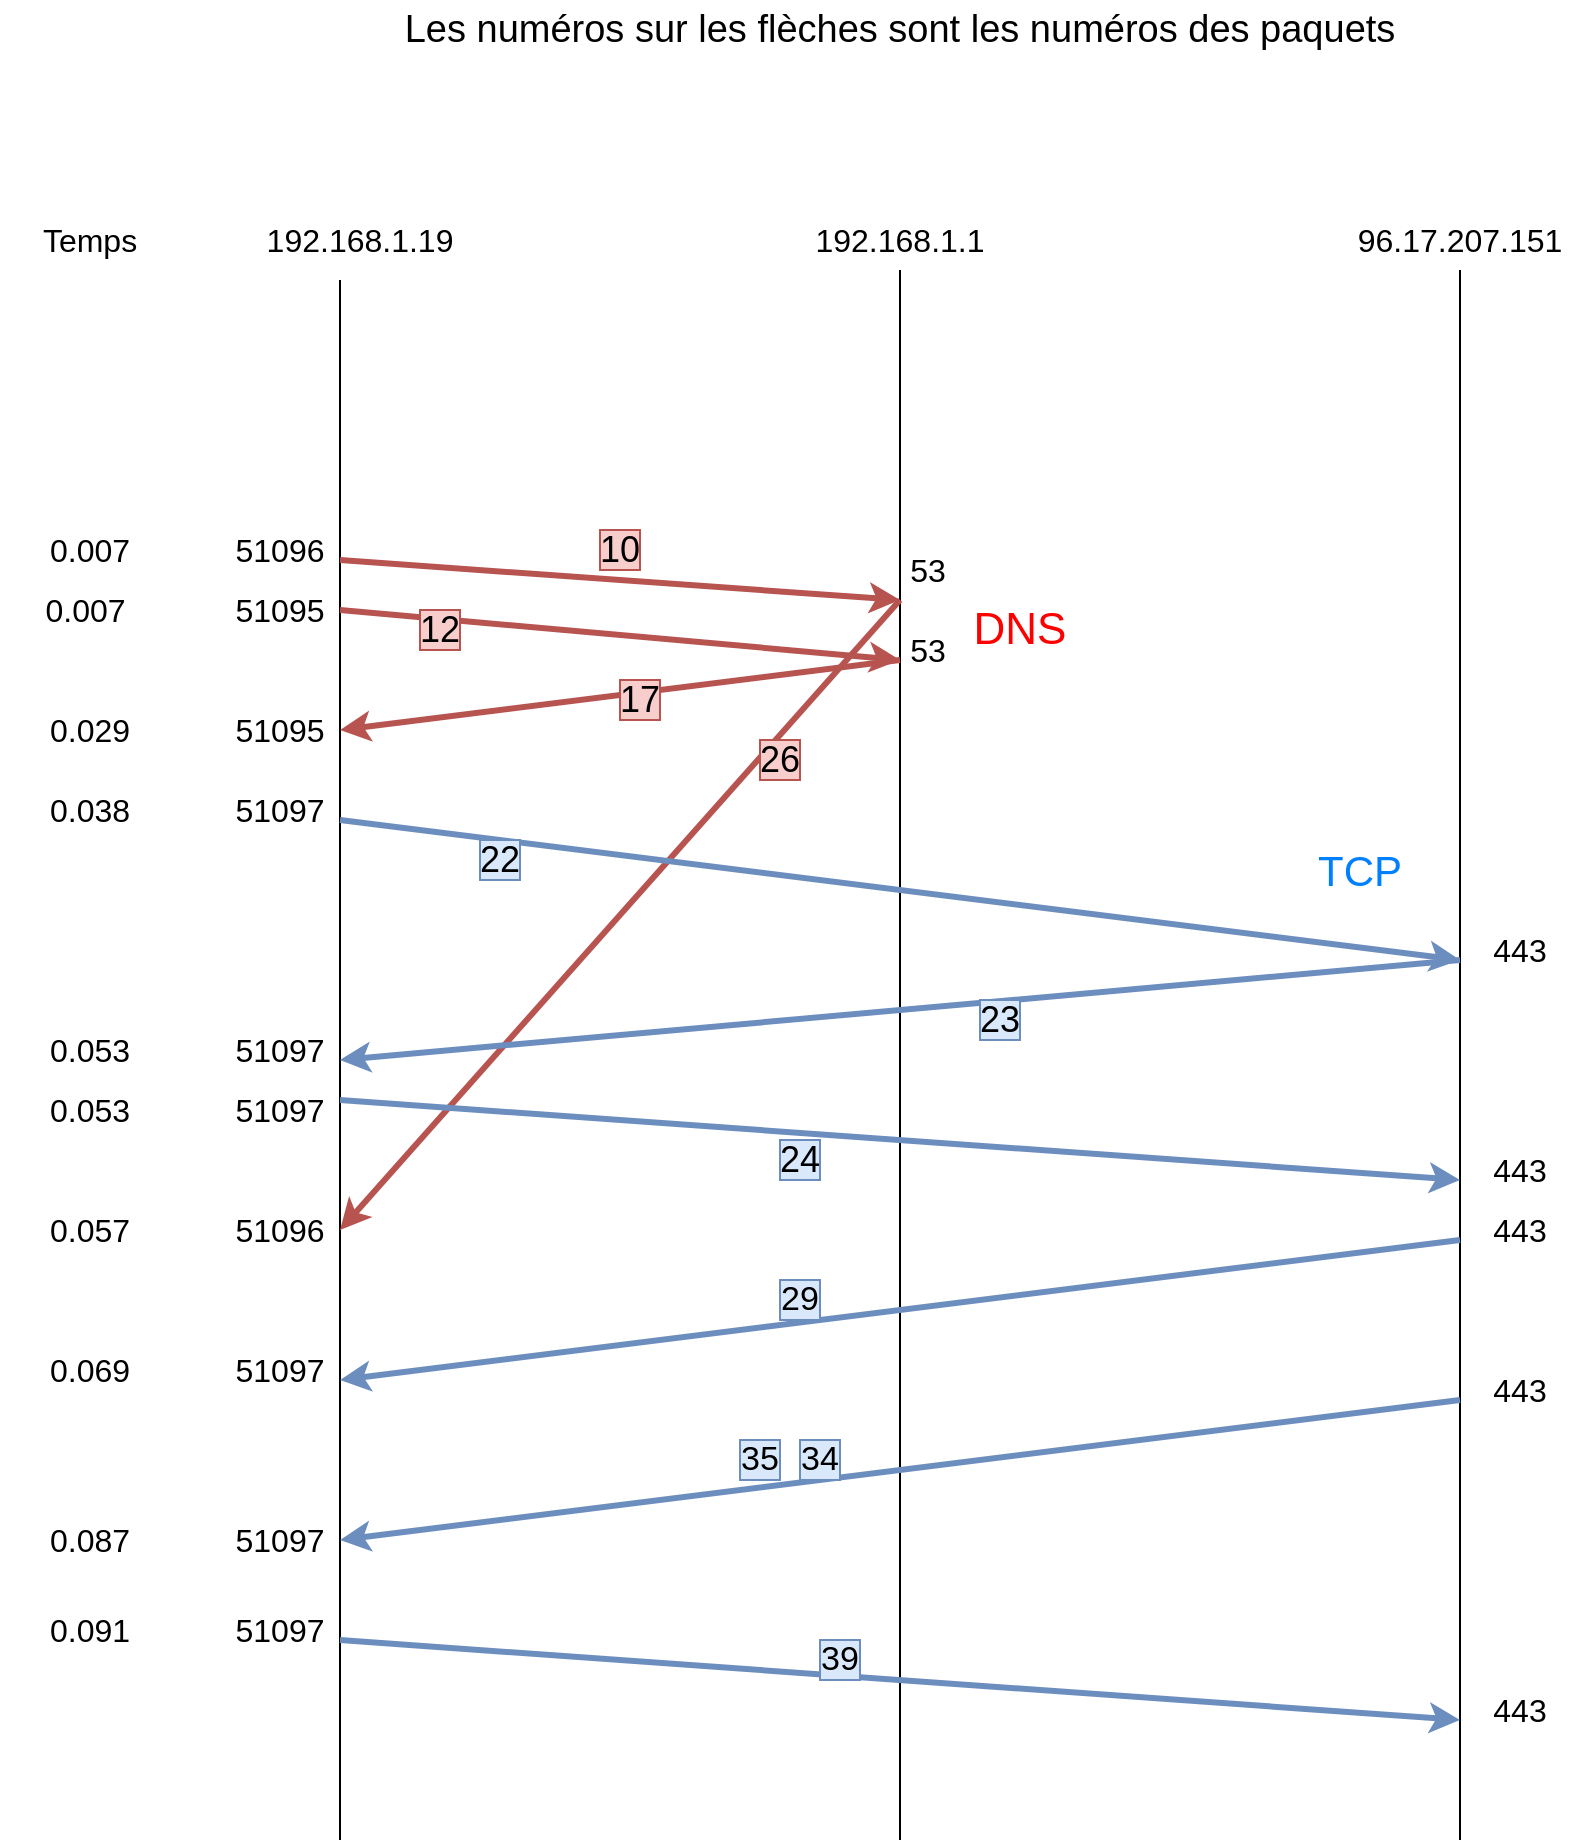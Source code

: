 <mxfile version="21.2.7" type="github">
  <diagram name="Page-1" id="WJexi-hbhl3dmOBr19gn">
    <mxGraphModel dx="1621" dy="1678" grid="1" gridSize="10" guides="1" tooltips="1" connect="1" arrows="1" fold="1" page="1" pageScale="1" pageWidth="827" pageHeight="1169" math="0" shadow="0">
      <root>
        <mxCell id="0" />
        <mxCell id="1" parent="0" />
        <mxCell id="n1U7F6p-wiJEakVieZvQ-1" value="" style="endArrow=none;html=1;rounded=0;" parent="1" edge="1">
          <mxGeometry width="50" height="50" relative="1" as="geometry">
            <mxPoint x="120" y="720" as="sourcePoint" />
            <mxPoint x="120" y="-60" as="targetPoint" />
          </mxGeometry>
        </mxCell>
        <mxCell id="n1U7F6p-wiJEakVieZvQ-2" value="" style="endArrow=none;html=1;rounded=0;entryX=0.5;entryY=1;entryDx=0;entryDy=0;" parent="1" target="n1U7F6p-wiJEakVieZvQ-6" edge="1">
          <mxGeometry width="50" height="50" relative="1" as="geometry">
            <mxPoint x="400" y="720" as="sourcePoint" />
            <mxPoint x="399" y="-50" as="targetPoint" />
          </mxGeometry>
        </mxCell>
        <mxCell id="n1U7F6p-wiJEakVieZvQ-3" value="" style="endArrow=none;html=1;rounded=0;entryX=0.5;entryY=1;entryDx=0;entryDy=0;" parent="1" target="n1U7F6p-wiJEakVieZvQ-7" edge="1">
          <mxGeometry width="50" height="50" relative="1" as="geometry">
            <mxPoint x="680" y="720" as="sourcePoint" />
            <mxPoint x="680" y="-50" as="targetPoint" />
          </mxGeometry>
        </mxCell>
        <mxCell id="n1U7F6p-wiJEakVieZvQ-4" value="&lt;font style=&quot;font-size: 16px;&quot;&gt;Temps&lt;/font&gt;" style="text;strokeColor=none;align=center;fillColor=none;html=1;verticalAlign=middle;whiteSpace=wrap;rounded=0;strokeWidth=3;" parent="1" vertex="1">
          <mxGeometry x="-50" y="-105" width="90" height="50" as="geometry" />
        </mxCell>
        <mxCell id="n1U7F6p-wiJEakVieZvQ-5" value="&lt;font style=&quot;font-size: 16px;&quot;&gt;192.168.1.19&lt;/font&gt;" style="text;strokeColor=none;align=center;fillColor=none;html=1;verticalAlign=middle;whiteSpace=wrap;rounded=0;" parent="1" vertex="1">
          <mxGeometry x="100" y="-90" width="60" height="20" as="geometry" />
        </mxCell>
        <mxCell id="n1U7F6p-wiJEakVieZvQ-6" value="&lt;font style=&quot;font-size: 16px;&quot;&gt;192.168.1.1&lt;/font&gt;" style="text;strokeColor=none;align=center;fillColor=none;html=1;verticalAlign=middle;whiteSpace=wrap;rounded=0;" parent="1" vertex="1">
          <mxGeometry x="370" y="-95" width="60" height="30" as="geometry" />
        </mxCell>
        <mxCell id="n1U7F6p-wiJEakVieZvQ-7" value="&lt;font style=&quot;font-size: 16px;&quot;&gt;96.17.207.151&lt;/font&gt;" style="text;strokeColor=none;align=center;fillColor=none;html=1;verticalAlign=middle;whiteSpace=wrap;rounded=0;" parent="1" vertex="1">
          <mxGeometry x="650" y="-95" width="60" height="30" as="geometry" />
        </mxCell>
        <mxCell id="n1U7F6p-wiJEakVieZvQ-8" value="" style="endArrow=classic;html=1;fillColor=#f8cecc;strokeColor=#b85450;rounded=0;strokeWidth=3;" parent="1" edge="1">
          <mxGeometry width="50" height="50" relative="1" as="geometry">
            <mxPoint x="120" y="80" as="sourcePoint" />
            <mxPoint x="400" y="100" as="targetPoint" />
          </mxGeometry>
        </mxCell>
        <mxCell id="n1U7F6p-wiJEakVieZvQ-9" value="&lt;font style=&quot;font-size: 16px;&quot;&gt;51096&lt;/font&gt;" style="text;strokeColor=none;align=center;fillColor=none;html=1;verticalAlign=middle;whiteSpace=wrap;rounded=0;" parent="1" vertex="1">
          <mxGeometry x="60" y="60" width="60" height="30" as="geometry" />
        </mxCell>
        <mxCell id="n1U7F6p-wiJEakVieZvQ-10" value="&lt;font style=&quot;font-size: 16px;&quot;&gt;53&lt;/font&gt;" style="text;strokeColor=none;align=center;fillColor=none;html=1;verticalAlign=middle;whiteSpace=wrap;rounded=0;" parent="1" vertex="1">
          <mxGeometry x="384" y="70" width="60" height="30" as="geometry" />
        </mxCell>
        <mxCell id="n1U7F6p-wiJEakVieZvQ-11" value="&lt;font style=&quot;font-size: 16px;&quot;&gt;0.007&lt;/font&gt;" style="text;strokeColor=none;align=center;fillColor=none;html=1;verticalAlign=middle;whiteSpace=wrap;rounded=0;" parent="1" vertex="1">
          <mxGeometry x="-35" y="60" width="60" height="30" as="geometry" />
        </mxCell>
        <mxCell id="n1U7F6p-wiJEakVieZvQ-13" value="" style="endArrow=classic;html=1;rounded=0;entryX=1;entryY=0.5;entryDx=0;entryDy=0;fillColor=#f8cecc;strokeColor=#b85450;strokeWidth=3;" parent="1" target="n1U7F6p-wiJEakVieZvQ-15" edge="1">
          <mxGeometry width="50" height="50" relative="1" as="geometry">
            <mxPoint x="400" y="100" as="sourcePoint" />
            <mxPoint x="120" y="200" as="targetPoint" />
          </mxGeometry>
        </mxCell>
        <mxCell id="n1U7F6p-wiJEakVieZvQ-14" value="&lt;font style=&quot;font-size: 16px;&quot;&gt;0.057&lt;/font&gt;" style="text;strokeColor=none;align=center;fillColor=none;html=1;verticalAlign=middle;whiteSpace=wrap;rounded=0;" parent="1" vertex="1">
          <mxGeometry x="-35" y="400" width="60" height="30" as="geometry" />
        </mxCell>
        <mxCell id="n1U7F6p-wiJEakVieZvQ-15" value="&lt;font style=&quot;font-size: 16px;&quot;&gt;51096&lt;/font&gt;" style="text;strokeColor=none;align=center;fillColor=none;html=1;verticalAlign=middle;whiteSpace=wrap;rounded=0;" parent="1" vertex="1">
          <mxGeometry x="60" y="400" width="60" height="30" as="geometry" />
        </mxCell>
        <mxCell id="n1U7F6p-wiJEakVieZvQ-16" value="" style="endArrow=classic;html=1;rounded=0;fillColor=#f8cecc;strokeColor=#b85450;strokeWidth=3;" parent="1" edge="1">
          <mxGeometry width="50" height="50" relative="1" as="geometry">
            <mxPoint x="120" y="105" as="sourcePoint" />
            <mxPoint x="400" y="130" as="targetPoint" />
          </mxGeometry>
        </mxCell>
        <mxCell id="n1U7F6p-wiJEakVieZvQ-17" value="&lt;font style=&quot;font-size: 16px;&quot;&gt;53&lt;/font&gt;" style="text;strokeColor=none;align=center;fillColor=none;html=1;verticalAlign=middle;whiteSpace=wrap;rounded=0;" parent="1" vertex="1">
          <mxGeometry x="384" y="110" width="60" height="30" as="geometry" />
        </mxCell>
        <mxCell id="n1U7F6p-wiJEakVieZvQ-19" value="" style="endArrow=classic;html=1;rounded=0;entryX=1;entryY=0.5;entryDx=0;entryDy=0;fillColor=#f8cecc;strokeColor=#b85450;strokeWidth=3;" parent="1" edge="1">
          <mxGeometry width="50" height="50" relative="1" as="geometry">
            <mxPoint x="400" y="130" as="sourcePoint" />
            <mxPoint x="120" y="165" as="targetPoint" />
          </mxGeometry>
        </mxCell>
        <mxCell id="n1U7F6p-wiJEakVieZvQ-21" value="&lt;font style=&quot;font-size: 16px;&quot;&gt;0.029&lt;/font&gt;" style="text;strokeColor=none;align=center;fillColor=none;html=1;verticalAlign=middle;whiteSpace=wrap;rounded=0;" parent="1" vertex="1">
          <mxGeometry x="-35" y="150" width="60" height="30" as="geometry" />
        </mxCell>
        <mxCell id="n1U7F6p-wiJEakVieZvQ-22" value="&lt;font style=&quot;font-size: 16px;&quot;&gt;0.007&amp;nbsp;&lt;/font&gt;&lt;span style=&quot;border-color: var(--border-color); font-size: 16px;&quot;&gt; &lt;/span&gt;" style="text;strokeColor=none;align=center;fillColor=none;html=1;verticalAlign=middle;whiteSpace=wrap;rounded=0;" parent="1" vertex="1">
          <mxGeometry x="-35" y="90" width="60" height="30" as="geometry" />
        </mxCell>
        <mxCell id="n1U7F6p-wiJEakVieZvQ-25" value="&lt;font style=&quot;font-size: 16px;&quot;&gt;51095&lt;/font&gt;" style="text;strokeColor=none;align=center;fillColor=none;html=1;verticalAlign=middle;whiteSpace=wrap;rounded=0;" parent="1" vertex="1">
          <mxGeometry x="60" y="90" width="60" height="30" as="geometry" />
        </mxCell>
        <mxCell id="n1U7F6p-wiJEakVieZvQ-26" value="&lt;font style=&quot;font-size: 16px;&quot;&gt;51095&lt;/font&gt;" style="text;strokeColor=none;align=center;fillColor=none;html=1;verticalAlign=middle;whiteSpace=wrap;rounded=0;" parent="1" vertex="1">
          <mxGeometry x="60" y="150" width="60" height="30" as="geometry" />
        </mxCell>
        <mxCell id="n1U7F6p-wiJEakVieZvQ-27" value="" style="endArrow=classic;html=1;rounded=0;fillColor=#dae8fc;strokeColor=#6c8ebf;strokeWidth=3;" parent="1" edge="1">
          <mxGeometry width="50" height="50" relative="1" as="geometry">
            <mxPoint x="120" y="210" as="sourcePoint" />
            <mxPoint x="680" y="280" as="targetPoint" />
          </mxGeometry>
        </mxCell>
        <mxCell id="n1U7F6p-wiJEakVieZvQ-28" value="&lt;font style=&quot;font-size: 16px;&quot;&gt;51097&lt;/font&gt;" style="text;strokeColor=none;align=center;fillColor=none;html=1;verticalAlign=middle;whiteSpace=wrap;rounded=0;" parent="1" vertex="1">
          <mxGeometry x="60" y="190" width="60" height="30" as="geometry" />
        </mxCell>
        <mxCell id="n1U7F6p-wiJEakVieZvQ-29" value="&lt;font style=&quot;font-size: 16px;&quot;&gt;0.038&lt;/font&gt;" style="text;strokeColor=none;align=center;fillColor=none;html=1;verticalAlign=middle;whiteSpace=wrap;rounded=0;" parent="1" vertex="1">
          <mxGeometry x="-35" y="190" width="60" height="30" as="geometry" />
        </mxCell>
        <mxCell id="n1U7F6p-wiJEakVieZvQ-30" value="&lt;font style=&quot;font-size: 16px;&quot;&gt;443&lt;/font&gt;" style="text;strokeColor=none;align=center;fillColor=none;html=1;verticalAlign=middle;whiteSpace=wrap;rounded=0;" parent="1" vertex="1">
          <mxGeometry x="680" y="260" width="60" height="30" as="geometry" />
        </mxCell>
        <mxCell id="n1U7F6p-wiJEakVieZvQ-31" value="" style="endArrow=classic;html=1;rounded=0;fillColor=#dae8fc;strokeColor=#6c8ebf;strokeWidth=3;" parent="1" edge="1">
          <mxGeometry width="50" height="50" relative="1" as="geometry">
            <mxPoint x="680" y="280" as="sourcePoint" />
            <mxPoint x="120" y="330" as="targetPoint" />
          </mxGeometry>
        </mxCell>
        <mxCell id="n1U7F6p-wiJEakVieZvQ-32" value="&lt;font style=&quot;font-size: 16px;&quot;&gt;51097&lt;/font&gt;" style="text;strokeColor=none;align=center;fillColor=none;html=1;verticalAlign=middle;whiteSpace=wrap;rounded=0;" parent="1" vertex="1">
          <mxGeometry x="60" y="310" width="60" height="30" as="geometry" />
        </mxCell>
        <mxCell id="n1U7F6p-wiJEakVieZvQ-33" value="&lt;font style=&quot;font-size: 16px;&quot;&gt;0.053&lt;/font&gt;" style="text;strokeColor=none;align=center;fillColor=none;html=1;verticalAlign=middle;whiteSpace=wrap;rounded=0;" parent="1" vertex="1">
          <mxGeometry x="-35" y="310" width="60" height="30" as="geometry" />
        </mxCell>
        <mxCell id="n1U7F6p-wiJEakVieZvQ-34" value="" style="endArrow=classic;html=1;rounded=0;fillColor=#dae8fc;strokeColor=#6c8ebf;strokeWidth=3;" parent="1" edge="1">
          <mxGeometry width="50" height="50" relative="1" as="geometry">
            <mxPoint x="120" y="350" as="sourcePoint" />
            <mxPoint x="680" y="390" as="targetPoint" />
          </mxGeometry>
        </mxCell>
        <mxCell id="n1U7F6p-wiJEakVieZvQ-35" value="&lt;font style=&quot;font-size: 16px;&quot;&gt;0.053&lt;/font&gt;" style="text;strokeColor=none;align=center;fillColor=none;html=1;verticalAlign=middle;whiteSpace=wrap;rounded=0;" parent="1" vertex="1">
          <mxGeometry x="-35" y="340" width="60" height="30" as="geometry" />
        </mxCell>
        <mxCell id="n1U7F6p-wiJEakVieZvQ-36" value="&lt;font style=&quot;font-size: 16px;&quot;&gt;51097&lt;/font&gt;" style="text;strokeColor=none;align=center;fillColor=none;html=1;verticalAlign=middle;whiteSpace=wrap;rounded=0;" parent="1" vertex="1">
          <mxGeometry x="60" y="340" width="60" height="30" as="geometry" />
        </mxCell>
        <mxCell id="n1U7F6p-wiJEakVieZvQ-37" value="&lt;font style=&quot;font-size: 16px;&quot;&gt;443&lt;/font&gt;" style="text;strokeColor=none;align=center;fillColor=none;html=1;verticalAlign=middle;whiteSpace=wrap;rounded=0;" parent="1" vertex="1">
          <mxGeometry x="680" y="370" width="60" height="30" as="geometry" />
        </mxCell>
        <mxCell id="n1U7F6p-wiJEakVieZvQ-38" value="&lt;font color=&quot;#ff0000&quot; style=&quot;font-size: 22px;&quot;&gt;DNS&lt;/font&gt;" style="text;strokeColor=none;align=center;fillColor=none;html=1;verticalAlign=middle;whiteSpace=wrap;rounded=0;" parent="1" vertex="1">
          <mxGeometry x="430" y="100" width="60" height="30" as="geometry" />
        </mxCell>
        <mxCell id="n1U7F6p-wiJEakVieZvQ-39" value="&lt;font color=&quot;#007fff&quot; style=&quot;font-size: 21px;&quot;&gt;TCP&lt;/font&gt;" style="text;strokeColor=none;align=center;fillColor=none;html=1;verticalAlign=middle;whiteSpace=wrap;rounded=0;" parent="1" vertex="1">
          <mxGeometry x="600" y="220" width="60" height="30" as="geometry" />
        </mxCell>
        <mxCell id="n1U7F6p-wiJEakVieZvQ-41" value="&lt;font style=&quot;font-size: 18px;&quot;&gt;12&lt;/font&gt;" style="text;strokeColor=#b85450;align=center;fillColor=#f8cecc;html=1;verticalAlign=middle;whiteSpace=wrap;rounded=0;" parent="1" vertex="1">
          <mxGeometry x="160" y="105" width="20" height="20" as="geometry" />
        </mxCell>
        <mxCell id="n1U7F6p-wiJEakVieZvQ-52" value="&lt;font style=&quot;font-size: 18px;&quot;&gt;10&lt;/font&gt;" style="text;strokeColor=#b85450;align=center;fillColor=#f8cecc;html=1;verticalAlign=middle;whiteSpace=wrap;rounded=0;" parent="1" vertex="1">
          <mxGeometry x="250" y="65" width="20" height="20" as="geometry" />
        </mxCell>
        <mxCell id="n1U7F6p-wiJEakVieZvQ-53" value="&lt;font style=&quot;font-size: 18px;&quot;&gt;17&lt;/font&gt;" style="text;strokeColor=#b85450;align=center;fillColor=#f8cecc;html=1;verticalAlign=middle;whiteSpace=wrap;rounded=0;" parent="1" vertex="1">
          <mxGeometry x="260" y="140" width="20" height="20" as="geometry" />
        </mxCell>
        <mxCell id="n1U7F6p-wiJEakVieZvQ-54" value="&lt;span style=&quot;font-size: 18px;&quot;&gt;26&lt;/span&gt;" style="text;strokeColor=#b85450;align=center;fillColor=#f8cecc;html=1;verticalAlign=middle;whiteSpace=wrap;rounded=0;" parent="1" vertex="1">
          <mxGeometry x="330" y="170" width="20" height="20" as="geometry" />
        </mxCell>
        <mxCell id="n1U7F6p-wiJEakVieZvQ-56" value="&lt;font style=&quot;font-size: 18px;&quot;&gt;22&lt;/font&gt;" style="text;strokeColor=#6c8ebf;align=center;fillColor=#dae8fc;html=1;verticalAlign=middle;whiteSpace=wrap;rounded=0;" parent="1" vertex="1">
          <mxGeometry x="190" y="220" width="20" height="20" as="geometry" />
        </mxCell>
        <mxCell id="n1U7F6p-wiJEakVieZvQ-62" value="&lt;font style=&quot;font-size: 18px;&quot;&gt;23&lt;/font&gt;" style="text;strokeColor=#6c8ebf;align=center;fillColor=#dae8fc;html=1;verticalAlign=middle;whiteSpace=wrap;rounded=0;" parent="1" vertex="1">
          <mxGeometry x="440" y="300" width="20" height="20" as="geometry" />
        </mxCell>
        <mxCell id="n1U7F6p-wiJEakVieZvQ-63" value="&lt;font style=&quot;font-size: 18px;&quot;&gt;24&lt;/font&gt;" style="text;strokeColor=#6c8ebf;align=center;fillColor=#dae8fc;html=1;verticalAlign=middle;whiteSpace=wrap;rounded=0;" parent="1" vertex="1">
          <mxGeometry x="340" y="370" width="20" height="20" as="geometry" />
        </mxCell>
        <mxCell id="_BkDuq4qd8k27kDSEMzj-3" value="&lt;font style=&quot;font-size: 19px;&quot;&gt;&amp;nbsp;Les numéros sur les flèches sont les numéros des paquets&amp;nbsp;&lt;/font&gt;" style="text;strokeColor=none;align=center;fillColor=none;html=1;verticalAlign=middle;whiteSpace=wrap;rounded=0;" parent="1" vertex="1">
          <mxGeometry x="55" y="-200" width="690" height="30" as="geometry" />
        </mxCell>
        <mxCell id="eQPu3dBEFxutYys5tmZO-1" value="" style="endArrow=classic;html=1;rounded=0;fillColor=#dae8fc;strokeColor=#6c8ebf;strokeWidth=3;" edge="1" parent="1">
          <mxGeometry width="50" height="50" relative="1" as="geometry">
            <mxPoint x="680" y="420" as="sourcePoint" />
            <mxPoint x="120" y="490" as="targetPoint" />
          </mxGeometry>
        </mxCell>
        <mxCell id="eQPu3dBEFxutYys5tmZO-2" value="&lt;font style=&quot;font-size: 16px;&quot;&gt;0.069&lt;/font&gt;" style="text;strokeColor=none;align=center;fillColor=none;html=1;verticalAlign=middle;whiteSpace=wrap;rounded=0;" vertex="1" parent="1">
          <mxGeometry x="-35" y="470" width="60" height="30" as="geometry" />
        </mxCell>
        <mxCell id="eQPu3dBEFxutYys5tmZO-3" value="&lt;font style=&quot;font-size: 16px;&quot;&gt;443&lt;/font&gt;" style="text;strokeColor=none;align=center;fillColor=none;html=1;verticalAlign=middle;whiteSpace=wrap;rounded=0;" vertex="1" parent="1">
          <mxGeometry x="680" y="400" width="60" height="30" as="geometry" />
        </mxCell>
        <mxCell id="eQPu3dBEFxutYys5tmZO-4" value="&lt;font style=&quot;font-size: 16px;&quot;&gt;51097&lt;/font&gt;" style="text;strokeColor=none;align=center;fillColor=none;html=1;verticalAlign=middle;whiteSpace=wrap;rounded=0;" vertex="1" parent="1">
          <mxGeometry x="60" y="470" width="60" height="30" as="geometry" />
        </mxCell>
        <mxCell id="eQPu3dBEFxutYys5tmZO-5" value="&lt;font style=&quot;font-size: 17px;&quot;&gt;29&lt;/font&gt;" style="text;strokeColor=#6c8ebf;align=center;fillColor=#dae8fc;html=1;verticalAlign=middle;whiteSpace=wrap;rounded=0;" vertex="1" parent="1">
          <mxGeometry x="340" y="440" width="20" height="20" as="geometry" />
        </mxCell>
        <mxCell id="eQPu3dBEFxutYys5tmZO-6" value="" style="endArrow=classic;html=1;rounded=0;fillColor=#dae8fc;strokeColor=#6c8ebf;strokeWidth=3;" edge="1" parent="1">
          <mxGeometry width="50" height="50" relative="1" as="geometry">
            <mxPoint x="680" y="500" as="sourcePoint" />
            <mxPoint x="120" y="570" as="targetPoint" />
          </mxGeometry>
        </mxCell>
        <mxCell id="eQPu3dBEFxutYys5tmZO-7" value="&lt;font style=&quot;font-size: 16px;&quot;&gt;443&lt;/font&gt;" style="text;strokeColor=none;align=center;fillColor=none;html=1;verticalAlign=middle;whiteSpace=wrap;rounded=0;" vertex="1" parent="1">
          <mxGeometry x="680" y="480" width="60" height="30" as="geometry" />
        </mxCell>
        <mxCell id="eQPu3dBEFxutYys5tmZO-8" value="&lt;font style=&quot;font-size: 16px;&quot;&gt;51097&lt;/font&gt;" style="text;strokeColor=none;align=center;fillColor=none;html=1;verticalAlign=middle;whiteSpace=wrap;rounded=0;" vertex="1" parent="1">
          <mxGeometry x="60" y="555" width="60" height="30" as="geometry" />
        </mxCell>
        <mxCell id="eQPu3dBEFxutYys5tmZO-9" value="&lt;font style=&quot;font-size: 17px;&quot;&gt;34&lt;/font&gt;" style="text;strokeColor=#6c8ebf;align=center;fillColor=#dae8fc;html=1;verticalAlign=middle;whiteSpace=wrap;rounded=0;" vertex="1" parent="1">
          <mxGeometry x="350" y="520" width="20" height="20" as="geometry" />
        </mxCell>
        <mxCell id="eQPu3dBEFxutYys5tmZO-10" value="&lt;font style=&quot;font-size: 16px;&quot;&gt;0.087&lt;/font&gt;" style="text;strokeColor=none;align=center;fillColor=none;html=1;verticalAlign=middle;whiteSpace=wrap;rounded=0;" vertex="1" parent="1">
          <mxGeometry x="-35" y="555" width="60" height="30" as="geometry" />
        </mxCell>
        <mxCell id="eQPu3dBEFxutYys5tmZO-16" value="" style="endArrow=classic;html=1;rounded=0;fillColor=#dae8fc;strokeColor=#6c8ebf;strokeWidth=3;" edge="1" parent="1">
          <mxGeometry width="50" height="50" relative="1" as="geometry">
            <mxPoint x="120" y="620" as="sourcePoint" />
            <mxPoint x="680" y="660" as="targetPoint" />
          </mxGeometry>
        </mxCell>
        <mxCell id="eQPu3dBEFxutYys5tmZO-17" value="&lt;font style=&quot;font-size: 16px;&quot;&gt;51097&lt;/font&gt;" style="text;strokeColor=none;align=center;fillColor=none;html=1;verticalAlign=middle;whiteSpace=wrap;rounded=0;" vertex="1" parent="1">
          <mxGeometry x="60" y="600" width="60" height="30" as="geometry" />
        </mxCell>
        <mxCell id="eQPu3dBEFxutYys5tmZO-18" value="&lt;font style=&quot;font-size: 16px;&quot;&gt;443&lt;/font&gt;" style="text;strokeColor=none;align=center;fillColor=none;html=1;verticalAlign=middle;whiteSpace=wrap;rounded=0;" vertex="1" parent="1">
          <mxGeometry x="680" y="640" width="60" height="30" as="geometry" />
        </mxCell>
        <mxCell id="eQPu3dBEFxutYys5tmZO-19" value="&lt;font style=&quot;font-size: 16px;&quot;&gt;0.091&lt;/font&gt;" style="text;strokeColor=none;align=center;fillColor=none;html=1;verticalAlign=middle;whiteSpace=wrap;rounded=0;" vertex="1" parent="1">
          <mxGeometry x="-35" y="600" width="60" height="30" as="geometry" />
        </mxCell>
        <mxCell id="eQPu3dBEFxutYys5tmZO-20" value="&lt;font style=&quot;font-size: 17px;&quot;&gt;39&lt;/font&gt;" style="text;strokeColor=#6c8ebf;align=center;fillColor=#dae8fc;html=1;verticalAlign=middle;whiteSpace=wrap;rounded=0;" vertex="1" parent="1">
          <mxGeometry x="360" y="620" width="20" height="20" as="geometry" />
        </mxCell>
        <mxCell id="eQPu3dBEFxutYys5tmZO-21" value="&lt;font style=&quot;font-size: 17px;&quot;&gt;35&lt;/font&gt;" style="text;strokeColor=#6c8ebf;align=center;fillColor=#dae8fc;html=1;verticalAlign=middle;whiteSpace=wrap;rounded=0;" vertex="1" parent="1">
          <mxGeometry x="320" y="520" width="20" height="20" as="geometry" />
        </mxCell>
      </root>
    </mxGraphModel>
  </diagram>
</mxfile>
